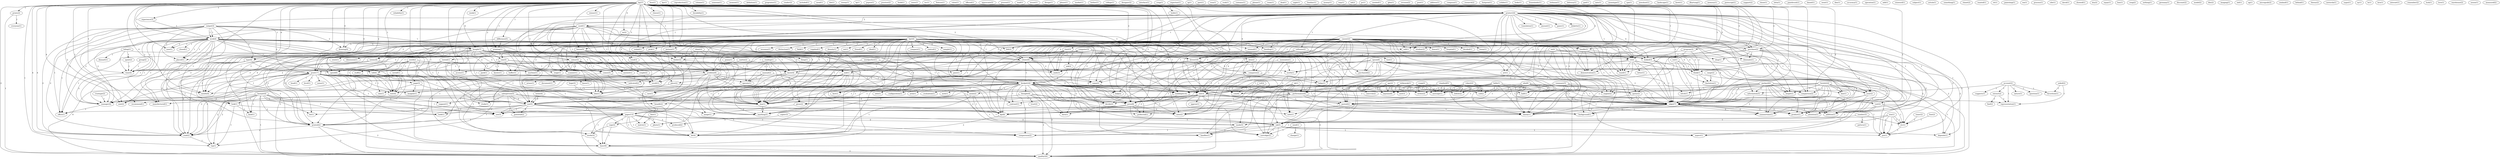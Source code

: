 digraph G {
  home [ label="home(4)" ];
  use [ label="use(3)" ];
  use [ label="use(5)" ];
  face [ label="face(1)" ];
  output [ label="output(3)" ];
  work [ label="work(2)" ];
  bought [ label="bought(7)" ];
  type [ label="type(4)" ];
  drawing [ label="drawing(4)" ];
  print [ label="print(17)" ];
  work [ label="work(4)" ];
  placed [ label="placed(1)" ];
  read [ label="read(1)" ];
  printed [ label="printed(2)" ];
  read [ label="read(2)" ];
  one [ label="one(3)" ];
  manager [ label="manager(4)" ];
  size [ label="size(2)" ];
  office [ label="office(1)" ];
  bjs [ label="bjs(1)" ];
  salesperson [ label="salesperson(5)" ];
  potential [ label="potential(2)" ];
  suppost [ label="suppost(1)" ];
  recommend [ label="recommend(1)" ];
  buy [ label="buy(3)" ];
  study [ label="study(1)" ];
  benefit [ label="benefit(2)" ];
  buy [ label="buy(1)" ];
  reproduction [ label="reproduction(1)" ];
  number [ label="number(3)" ];
  pattern [ label="pattern(1)" ];
  comparision [ label="comparision(2)" ];
  etc [ label="etc(1)" ];
  volume [ label="volume(1)" ];
  someone [ label="someone(1)" ];
  moment [ label="moment(1)" ];
  definition [ label="definition(1)" ];
  proprinter [ label="proprinter(1)" ];
  render [ label="render(2)" ];
  included [ label="included(1)" ];
  luling [ label="luling(1)" ];
  dmmatt [ label="dmmatt(1)" ];
  spent [ label="spent(2)" ];
  time [ label="time(4)" ];
  com [ label="com(6)" ];
  meal [ label="meal(1)" ];
  witkowski [ label="witkowski(1)" ];
  maccvm [ label="maccvm(2)" ];
  csd [ label="csd(2)" ];
  mot [ label="mot(3)" ];
  fellow [ label="fellow(2)" ];
  kayman [ label="kayman(6)" ];
  message [ label="message(1)" ];
  writes [ label="writes(2)" ];
  closed [ label="closed(1)" ];
  tell [ label="tell(4)" ];
  year [ label="year(2)" ];
  case [ label="case(1)" ];
  dpi [ label="dpi(8)" ];
  bit [ label="bit(4)" ];
  manufactured [ label="manufactured(1)" ];
  month [ label="month(4)" ];
  dot [ label="dot(1)" ];
  bj [ label="bj(27)" ];
  reliability [ label="reliability(1)" ];
  printer [ label="printer(24)" ];
  program [ label="program(3)" ];
  experience [ label="experience(3)" ];
  start [ label="start(3)" ];
  week [ label="week(1)" ];
  difference [ label="difference(5)" ];
  haven [ label="haven(5)" ];
  printing [ label="printing(1)" ];
  ram [ label="ram(5)" ];
  pick [ label="pick(1)" ];
  picture [ label="picture(1)" ];
  winner [ label="winner(1)" ];
  seems [ label="seems(4)" ];
  query [ label="query(2)" ];
  purchase [ label="purchase(2)" ];
  sell [ label="sell(1)" ];
  looked [ label="looked(3)" ];
  wisdom [ label="wisdom(2)" ];
  prints [ label="prints(2)" ];
  choice [ label="choice(1)" ];
  look [ label="look(1)" ];
  handle [ label="handle(2)" ];
  ve [ label="ve(2)" ];
  problem [ label="problem(6)" ];
  durability [ label="durability(1)" ];
  speed [ label="speed(6)" ];
  deskjet [ label="deskjet(24)" ];
  half [ label="half(1)" ];
  help [ label="help(2)" ];
  performance [ label="performance(4)" ];
  top [ label="top(1)" ];
  care [ label="care(1)" ];
  holds [ label="holds(1)" ];
  inkjet [ label="inkjet(1)" ];
  think [ label="think(1)" ];
  tryed [ label="tryed(1)" ];
  comparison [ label="comparison(2)" ];
  ex [ label="ex(2)" ];
  demonstration [ label="demonstration(1)" ];
  couple [ label="couple(2)" ];
  inkjet [ label="inkjet(7)" ];
  background [ label="background(1)" ];
  rebate [ label="rebate(6)" ];
  ended [ label="ended(1)" ];
  price [ label="price(8)" ];
  preferred [ label="preferred(1)" ];
  feeder [ label="feeder(2)" ];
  posted [ label="posted(2)" ];
  ends [ label="ends(3)" ];
  family [ label="family(1)" ];
  decide [ label="decide(2)" ];
  ratio [ label="ratio(2)" ];
  anything [ label="anything(3)" ];
  see [ label="see(3)" ];
  quality [ label="quality(20)" ];
  copier [ label="copier(3)" ];
  produced [ label="produced(2)" ];
  mode [ label="mode(5)" ];
  weeny [ label="weeny(1)" ];
  lq [ label="lq(1)" ];
  used [ label="used(1)" ];
  translation [ label="translation(1)" ];
  amount [ label="amount(1)" ];
  software [ label="software(2)" ];
  panic [ label="panic(1)" ];
  diskette [ label="diskette(1)" ];
  indicated [ label="indicated(2)" ];
  line [ label="line(1)" ];
  driver [ label="driver(10)" ];
  paper [ label="paper(13)" ];
  felt [ label="felt(2)" ];
  compares [ label="compares(2)" ];
  helps [ label="helps(1)" ];
  comes [ label="comes(5)" ];
  summertime [ label="summertime(1)" ];
  worth [ label="worth(1)" ];
  ink [ label="ink(5)" ];
  handles [ label="handles(1)" ];
  attention [ label="attention(1)" ];
  act [ label="act(1)" ];
  came [ label="came(2)" ];
  addition [ label="addition(1)" ];
  put [ label="put(1)" ];
  product [ label="product(1)" ];
  laser [ label="laser(6)" ];
  don [ label="don(1)" ];
  pspice [ label="pspice(1)" ];
  practice [ label="practice(2)" ];
  build [ label="build(1)" ];
  news [ label="news(1)" ];
  inc [ label="inc(1)" ];
  feature [ label="feature(1)" ];
  value [ label="value(1)" ];
  peasy [ label="peasy(1)" ];
  operate [ label="operate(1)" ];
  offered [ label="offered(1)" ];
  appreciate [ label="appreciate(2)" ];
  present [ label="present(1)" ];
  tried [ label="tried(3)" ];
  information [ label="information(3)" ];
  buffer [ label="buffer(1)" ];
  thing [ label="thing(1)" ];
  colour [ label="colour(3)" ];
  bubblejet [ label="bubblejet(14)" ];
  earnest [ label="earnest(1)" ];
  result [ label="result(1)" ];
  mail [ label="mail(1)" ];
  packard [ label="packard(4)" ];
  witch [ label="witch(1)" ];
  forget [ label="forget(1)" ];
  engine [ label="engine(2)" ];
  invest [ label="invest(1)" ];
  design [ label="design(1)" ];
  please [ label="please(1)" ];
  market [ label="market(1)" ];
  edu [ label="edu(6)" ];
  bother [ label="bother(1)" ];
  account [ label="account(2)" ];
  question [ label="question(1)" ];
  suggests [ label="suggests(1)" ];
  extract [ label="extract(2)" ];
  nature [ label="nature(1)" ];
  representation [ label="representation(1)" ];
  favoritism [ label="favoritism(1)" ];
  college [ label="college(1)" ];
  designer [ label="designer(2)" ];
  interface [ label="interface(1)" ];
  crisp [ label="crisp(1)" ];
  expertise [ label="expertise(1)" ];
  nj [ label="nj(1)" ];
  part [ label="part(1)" ];
  end [ label="end(1)" ];
  re [ label="re(2)" ];
  shop [ label="shop(1)" ];
  dominate [ label="dominate(1)" ];
  aspect [ label="aspect(1)" ];
  depends [ label="depends(1)" ];
  won [ label="won(1)" ];
  rock [ label="rock(1)" ];
  lot [ label="lot(1)" ];
  hold [ label="hold(1)" ];
  contains [ label="contains(1)" ];
  sheet [ label="sheet(2)" ];
  end [ label="end(1)" ];
  tested [ label="tested(1)" ];
  stuff [ label="stuff(2)" ];
  text [ label="text(4)" ];
  know [ label="know(4)" ];
  phone [ label="phone(1)" ];
  knows [ label="knows(1)" ];
  pack [ label="pack(1)" ];
  room [ label="room(1)" ];
  dimension [ label="dimension(1)" ];
  store [ label="store(1)" ];
  scanner [ label="scanner(1)" ];
  machine [ label="machine(1)" ];
  stage [ label="stage(1)" ];
  deal [ label="deal(1)" ];
  night [ label="night(1)" ];
  heather [ label="heather(1)" ];
  money [ label="money(1)" ];
  way [ label="way(1)" ];
  iid [ label="iid(2)" ];
  hp [ label="hp(24)" ];
  compare [ label="compare(1)" ];
  control [ label="control(1)" ];
  sample [ label="sample(1)" ];
  idea [ label="idea(2)" ];
  assumes [ label="assumes(1)" ];
  distinction [ label="distinction(1)" ];
  field [ label="field(1)" ];
  supplied [ label="supplied(1)" ];
  density [ label="density(1)" ];
  knew [ label="knew(1)" ];
  pass [ label="pass(1)" ];
  set [ label="set(1)" ];
  purchased [ label="purchased(2)" ];
  place [ label="place(2)" ];
  friend [ label="friend(1)" ];
  seemed [ label="seemed(1)" ];
  banding [ label="banding(1)" ];
  copy [ label="copy(2)" ];
  contrast [ label="contrast(1)" ];
  fact [ label="fact(1)" ];
  ideal [ label="ideal(1)" ];
  photo [ label="photo(1)" ];
  gives [ label="gives(2)" ];
  kind [ label="kind(1)" ];
  test [ label="test(1)" ];
  computer [ label="computer(3)" ];
  ask [ label="ask(2)" ];
  image [ label="image(1)" ];
  summary [ label="summary(3)" ];
  pc [ label="pc(1)" ];
  needed [ label="needed(1)" ];
  word [ label="word(2)" ];
  install [ label="install(1)" ];
  works [ label="works(3)" ];
  glen [ label="glen(1)" ];
  revision [ label="revision(2)" ];
  post [ label="post(1)" ];
  address [ label="address(1)" ];
  compusa [ label="compusa(1)" ];
  research [ label="research(2)" ];
  access [ label="access(1)" ];
  footprint [ label="footprint(1)" ];
  toner [ label="toner(2)" ];
  schbbs [ label="schbbs(1)" ];
  looks [ label="looks(1)" ];
  frauenhofer [ label="frauenhofer(1)" ];
  stehman [ label="stehman(1)" ];
  delivery [ label="delivery(1)" ];
  god [ label="god(1)" ];
  eats [ label="eats(1)" ];
  monotype [ label="monotype(1)" ];
  head [ label="head(1)" ];
  level [ label="level(1)" ];
  noise [ label="noise(1)" ];
  imagine [ label="imagine(1)" ];
  canon [ label="canon(22)" ];
  doesn [ label="doesn(1)" ];
  isn [ label="isn(1)" ];
  hospital [ label="hospital(1)" ];
  decided [ label="decided(1)" ];
  teeny [ label="teeny(1)" ];
  need [ label="need(1)" ];
  change [ label="change(1)" ];
  cartridge [ label="cartridge(3)" ];
  cpa [ label="cpa(1)" ];
  cost [ label="cost(1)" ];
  cost [ label="cost(2)" ];
  page [ label="page(3)" ];
  reading [ label="reading(1)" ];
  manual [ label="manual(2)" ];
  newshost [ label="newshost(1)" ];
  landscape [ label="landscape(1)" ];
  hewlett [ label="hewlett(4)" ];
  fine [ label="fine(1)" ];
  matrix [ label="matrix(1)" ];
  brett [ label="brett(1)" ];
  dhartung [ label="dhartung(1)" ];
  memory [ label="memory(1)" ];
  postscript [ label="postscript(1)" ];
  support [ label="support(2)" ];
  mono [ label="mono(2)" ];
  chose [ label="chose(1)" ];
  lotta [ label="lotta(1)" ];
  monsanto [ label="monsanto(1)" ];
  everyone [ label="everyone(1)" ];
  laserjet [ label="laserjet(4)" ];
  paintbrush [ label="paintbrush(1)" ];
  daniel [ label="daniel(1)" ];
  went [ label="went(1)" ];
  ibm [ label="ibm(1)" ];
  accuracy [ label="accuracy(1)" ];
  find [ label="find(2)" ];
  craig [ label="craig(2)" ];
  letter [ label="letter(1)" ];
  win [ label="win(2)" ];
  document [ label="document(1)" ];
  arises [ label="arises(1)" ];
  limitation [ label="limitation(1)" ];
  operation [ label="operation(1)" ];
  add [ label="add(1)" ];
  rate [ label="rate(1)" ];
  configuration [ label="configuration(1)" ];
  area [ label="area(1)" ];
  evaluation [ label="evaluation(1)" ];
  inch [ label="inch(1)" ];
  thought [ label="thought(4)" ];
  thru [ label="thru(1)" ];
  sets [ label="sets(1)" ];
  winword [ label="winword(1)" ];
  subject [ label="subject(1)" ];
  article [ label="article(1)" ];
  hello [ label="hello(1)" ];
  something [ label="something(1)" ];
  chinet [ label="chinet(2)" ];
  wanted [ label="wanted(1)" ];
  rit [ label="rit(1)" ];
  paintshop [ label="paintshop(1)" ];
  wa [ label="wa(1)" ];
  process [ label="process(1)" ];
  cdw [ label="cdw(1)" ];
  david [ label="david(1)" ];
  showed [ label="showed(1)" ];
  uk [ label="uk(1)" ];
  note [ label="note(1)" ];
  wordperfect [ label="wordperfect(1)" ];
  font [ label="font(2)" ];
  dry [ label="dry(2)" ];
  win [ label="win(1)" ];
  epson [ label="epson(6)" ];
  enjoy [ label="enjoy(1)" ];
  tvf [ label="tvf(3)" ];
  box [ label="box(1)" ];
  ceng [ label="ceng(2)" ];
  nothing [ label="nothing(1)" ];
  asked [ label="asked(2)" ];
  germany [ label="germany(1)" ];
  discount [ label="discount(2)" ];
  mattix [ label="mattix(2)" ];
  robert [ label="robert(2)" ];
  model [ label="model(2)" ];
  bbs [ label="bbs(2)" ];
  approx [ label="approx(1)" ];
  imaging [ label="imaging(1)" ];
  group [ label="group(2)" ];
  iiid [ label="iiid(1)" ];
  stanford [ label="stanford(5)" ];
  ag [ label="ag(1)" ];
  micrografx [ label="micrografx(2)" ];
  zealand [ label="zealand(1)" ];
  behind [ label="behind(1)" ];
  trust [ label="trust(2)" ];
  theory [ label="theory(2)" ];
  motorola [ label="motorola(1)" ];
  uk [ label="uk(1)" ];
  apr [ label="apr(2)" ];
  hope [ label="hope(3)" ];
  uupsi [ label="uupsi(1)" ];
  ny [ label="ny(1)" ];
  lx [ label="lx(1)" ];
  truetype [ label="truetype(2)" ];
  range [ label="range(2)" ];
  kris [ label="kris(1)" ];
  internet [ label="internet(1)" ];
  remember [ label="remember(2)" ];
  luck [ label="luck(1)" ];
  love [ label="love(1)" ];
  wordperfect [ label="wordperfect(1)" ];
  warehouse [ label="warehouse(2)" ];
  xenon [ label="xenon(1)" ];
  measured [ label="measured(2)" ];
  home -> use [ label="2" ];
  home -> use [ label="2" ];
  output -> work [ label="1" ];
  output -> bought [ label="1" ];
  output -> type [ label="2" ];
  output -> drawing [ label="2" ];
  output -> print [ label="2" ];
  output -> work [ label="1" ];
  output -> placed [ label="1" ];
  output -> read [ label="2" ];
  output -> printed [ label="2" ];
  output -> read [ label="2" ];
  output -> one [ label="1" ];
  output -> manager [ label="1" ];
  output -> size [ label="2" ];
  output -> office [ label="1" ];
  salesperson -> use [ label="2" ];
  salesperson -> potential [ label="2" ];
  salesperson -> suppost [ label="1" ];
  salesperson -> recommend [ label="1" ];
  salesperson -> use [ label="2" ];
  salesperson -> buy [ label="1" ];
  salesperson -> study [ label="1" ];
  salesperson -> benefit [ label="2" ];
  salesperson -> buy [ label="1" ];
  number -> pattern [ label="1" ];
  number -> comparision [ label="1" ];
  number -> etc [ label="1" ];
  luling -> dmmatt [ label="1" ];
  luling -> spent [ label="1" ];
  luling -> time [ label="1" ];
  luling -> com [ label="1" ];
  witkowski -> maccvm [ label="1" ];
  witkowski -> csd [ label="1" ];
  witkowski -> com [ label="1" ];
  witkowski -> mot [ label="1" ];
  witkowski -> fellow [ label="1" ];
  witkowski -> kayman [ label="1" ];
  witkowski -> message [ label="1" ];
  witkowski -> writes [ label="1" ];
  work -> closed [ label="1" ];
  work -> use [ label="1" ];
  work -> bought [ label="1" ];
  work -> tell [ label="1" ];
  work -> year [ label="1" ];
  work -> case [ label="1" ];
  work -> placed [ label="1" ];
  work -> one [ label="1" ];
  work -> time [ label="1" ];
  work -> use [ label="1" ];
  work -> dpi [ label="1" ];
  work -> bit [ label="1" ];
  work -> manufactured [ label="1" ];
  work -> month [ label="1" ];
  work -> manager [ label="1" ];
  work -> office [ label="1" ];
  bj -> reliability [ label="1" ];
  bj -> printer [ label="5" ];
  bj -> program [ label="2" ];
  bj -> experience [ label="1" ];
  bj -> start [ label="2" ];
  bj -> week [ label="1" ];
  bj -> difference [ label="1" ];
  bj -> haven [ label="1" ];
  bj -> use [ label="1" ];
  bj -> printing [ label="1" ];
  bj -> ram [ label="2" ];
  bj -> bought [ label="4" ];
  bj -> type [ label="4" ];
  bj -> pick [ label="1" ];
  bj -> picture [ label="1" ];
  bj -> winner [ label="1" ];
  bj -> drawing [ label="4" ];
  bj -> seems [ label="1" ];
  bj -> query [ label="1" ];
  bj -> print [ label="4" ];
  bj -> purchase [ label="2" ];
  bj -> work [ label="3" ];
  bj -> sell [ label="1" ];
  bj -> looked [ label="2" ];
  bj -> wisdom [ label="2" ];
  bj -> prints [ label="1" ];
  bj -> choice [ label="3" ];
  bj -> look [ label="1" ];
  bj -> suppost [ label="1" ];
  bj -> handle [ label="1" ];
  bj -> ve [ label="1" ];
  bj -> problem [ label="1" ];
  bj -> durability [ label="1" ];
  bj -> case [ label="1" ];
  bj -> speed [ label="2" ];
  bj -> deskjet [ label="1" ];
  bj -> half [ label="1" ];
  bj -> help [ label="2" ];
  bj -> performance [ label="2" ];
  bj -> read [ label="4" ];
  bj -> top [ label="1" ];
  bj -> care [ label="1" ];
  bj -> holds [ label="1" ];
  bj -> inkjet [ label="2" ];
  bj -> think [ label="3" ];
  bj -> tryed [ label="1" ];
  bj -> comparison [ label="1" ];
  bj -> ex [ label="4" ];
  bj -> demonstration [ label="1" ];
  bj -> couple [ label="1" ];
  bj -> inkjet [ label="2" ];
  bj -> background [ label="1" ];
  bj -> rebate [ label="2" ];
  bj -> printed [ label="5" ];
  bj -> read [ label="4" ];
  bj -> one [ label="3" ];
  bj -> ended [ label="1" ];
  bj -> price [ label="3" ];
  bj -> time [ label="1" ];
  bj -> preferred [ label="1" ];
  bj -> recommend [ label="1" ];
  bj -> feeder [ label="3" ];
  bj -> use [ label="1" ];
  bj -> posted [ label="1" ];
  bj -> ends [ label="3" ];
  bj -> family [ label="1" ];
  bj -> decide [ label="2" ];
  bj -> buy [ label="2" ];
  bj -> ratio [ label="1" ];
  bj -> anything [ label="2" ];
  bj -> month [ label="4" ];
  bj -> study [ label="1" ];
  bj -> size [ label="4" ];
  bj -> see [ label="1" ];
  bj -> quality [ label="2" ];
  bj -> buy [ label="2" ];
  copier -> produced [ label="2" ];
  copier -> mode [ label="2" ];
  printer -> used [ label="2" ];
  printer -> haven [ label="1" ];
  printer -> translation [ label="1" ];
  printer -> amount [ label="1" ];
  printer -> software [ label="1" ];
  printer -> panic [ label="1" ];
  printer -> diskette [ label="1" ];
  printer -> indicated [ label="2" ];
  printer -> purchase [ label="2" ];
  printer -> looked [ label="4" ];
  printer -> line [ label="1" ];
  printer -> driver [ label="4" ];
  printer -> year [ label="1" ];
  printer -> paper [ label="2" ];
  printer -> ve [ label="1" ];
  printer -> felt [ label="1" ];
  printer -> compares [ label="2" ];
  printer -> helps [ label="2" ];
  printer -> inkjet [ label="1" ];
  printer -> think [ label="4" ];
  printer -> couple [ label="1" ];
  printer -> comes [ label="1" ];
  printer -> inkjet [ label="1" ];
  printer -> summertime [ label="1" ];
  printer -> worth [ label="1" ];
  printer -> one [ label="2" ];
  printer -> price [ label="4" ];
  printer -> ink [ label="1" ];
  printer -> handles [ label="1" ];
  printer -> attention [ label="1" ];
  printer -> act [ label="1" ];
  printer -> ends [ label="4" ];
  printer -> came [ label="1" ];
  printer -> addition [ label="1" ];
  printer -> put [ label="1" ];
  printer -> manager [ label="2" ];
  printer -> product [ label="1" ];
  printer -> laser [ label="1" ];
  printer -> don [ label="2" ];
  printer -> quality [ label="1" ];
  program -> looked [ label="2" ];
  program -> think [ label="2" ];
  program -> ends [ label="2" ];
  experience -> work [ label="1" ];
  start -> peasy [ label="1" ];
  start -> looked [ label="2" ];
  start -> think [ label="2" ];
  start -> rebate [ label="2" ];
  start -> price [ label="2" ];
  start -> ends [ label="2" ];
  start -> operate [ label="1" ];
  used -> tried [ label="1" ];
  used -> information [ label="1" ];
  used -> buffer [ label="1" ];
  used -> thing [ label="1" ];
  used -> tell [ label="1" ];
  used -> work [ label="1" ];
  used -> colour [ label="1" ];
  used -> couple [ label="1" ];
  used -> bubblejet [ label="1" ];
  used -> earnest [ label="1" ];
  used -> result [ label="1" ];
  used -> dpi [ label="2" ];
  used -> bit [ label="1" ];
  used -> manufactured [ label="1" ];
  used -> manager [ label="2" ];
  packard -> information [ label="2" ];
  packard -> witch [ label="1" ];
  packard -> line [ label="1" ];
  packard -> year [ label="1" ];
  packard -> forget [ label="1" ];
  packard -> inkjet [ label="1" ];
  packard -> comparison [ label="1" ];
  packard -> inkjet [ label="1" ];
  packard -> summertime [ label="1" ];
  packard -> bubblejet [ label="1" ];
  packard -> attention [ label="1" ];
  packard -> addition [ label="1" ];
  packard -> dpi [ label="2" ];
  packard -> engine [ label="1" ];
  packard -> product [ label="1" ];
  difference -> printing [ label="1" ];
  difference -> rebate [ label="1" ];
  difference -> quality [ label="1" ];
  edu -> query [ label="1" ];
  edu -> half [ label="1" ];
  edu -> csd [ label="2" ];
  edu -> inkjet [ label="1" ];
  edu -> inkjet [ label="1" ];
  edu -> one [ label="1" ];
  edu -> posted [ label="1" ];
  edu -> fellow [ label="2" ];
  edu -> family [ label="1" ];
  edu -> kayman [ label="3" ];
  edu -> message [ label="2" ];
  edu -> writes [ label="2" ];
  account -> information [ label="1" ];
  account -> question [ label="1" ];
  account -> suggests [ label="1" ];
  account -> extract [ label="1" ];
  account -> nature [ label="1" ];
  account -> representation [ label="1" ];
  account -> favoritism [ label="1" ];
  end -> use [ label="1" ];
  end -> deskjet [ label="1" ];
  end -> use [ label="1" ];
  end -> buy [ label="1" ];
  end -> buy [ label="1" ];
  re -> shop [ label="2" ];
  re -> driver [ label="1" ];
  re -> dominate [ label="2" ];
  re -> comes [ label="1" ];
  re -> ink [ label="2" ];
  re -> aspect [ label="2" ];
  re -> depends [ label="2" ];
  haven -> tried [ label="3" ];
  haven -> thing [ label="1" ];
  haven -> seems [ label="1" ];
  haven -> colour [ label="1" ];
  haven -> driver [ label="1" ];
  haven -> performance [ label="1" ];
  haven -> couple [ label="1" ];
  haven -> earnest [ label="1" ];
  haven -> result [ label="1" ];
  haven -> anything [ label="1" ];
  use -> potential [ label="4" ];
  use -> paper [ label="1" ];
  use -> lot [ label="1" ];
  use -> ink [ label="1" ];
  use -> comparision [ label="1" ];
  use -> bit [ label="1" ];
  use -> hold [ label="1" ];
  use -> see [ label="1" ];
  tried -> couple [ label="1" ];
  tried -> result [ label="1" ];
  sheet -> deskjet [ label="1" ];
  sheet -> feeder [ label="1" ];
  sheet -> end [ label="1" ];
  sheet -> use [ label="1" ];
  printing -> ram [ label="2" ];
  printing -> tested [ label="1" ];
  printing -> driver [ label="1" ];
  printing -> paper [ label="2" ];
  printing -> ve [ label="1" ];
  printing -> stuff [ label="1" ];
  printing -> problem [ label="1" ];
  printing -> speed [ label="3" ];
  printing -> text [ label="1" ];
  printing -> handles [ label="1" ];
  printing -> know [ label="1" ];
  printing -> bit [ label="1" ];
  printing -> don [ label="1" ];
  printing -> quality [ label="3" ];
  ram -> buffer [ label="1" ];
  ram -> problem [ label="1" ];
  ram -> speed [ label="1" ];
  ram -> knows [ label="1" ];
  ram -> pack [ label="1" ];
  ram -> buy [ label="1" ];
  ram -> buy [ label="1" ];
  information -> representation [ label="1" ];
  information -> dpi [ label="2" ];
  bought -> dimension [ label="2" ];
  bought -> colour [ label="2" ];
  bought -> looked [ label="4" ];
  bought -> store [ label="1" ];
  bought -> scanner [ label="2" ];
  bought -> placed [ label="1" ];
  bought -> machine [ label="2" ];
  bought -> think [ label="4" ];
  bought -> couple [ label="1" ];
  bought -> rebate [ label="4" ];
  bought -> price [ label="5" ];
  bought -> ends [ label="4" ];
  bought -> month [ label="4" ];
  bought -> stage [ label="2" ];
  bought -> office [ label="1" ];
  hp -> type [ label="3" ];
  hp -> compare [ label="1" ];
  hp -> pick [ label="1" ];
  hp -> picture [ label="1" ];
  hp -> control [ label="1" ];
  hp -> sample [ label="2" ];
  hp -> drawing [ label="2" ];
  hp -> witch [ label="1" ];
  hp -> seems [ label="1" ];
  hp -> idea [ label="1" ];
  hp -> query [ label="1" ];
  hp -> print [ label="5" ];
  hp -> purchase [ label="2" ];
  hp -> assumes [ label="1" ];
  hp -> sell [ label="1" ];
  hp -> distinction [ label="1" ];
  hp -> wisdom [ label="2" ];
  hp -> field [ label="1" ];
  hp -> driver [ label="3" ];
  hp -> look [ label="3" ];
  hp -> forget [ label="1" ];
  hp -> supplied [ label="2" ];
  hp -> density [ label="1" ];
  hp -> paper [ label="2" ];
  hp -> handle [ label="1" ];
  hp -> ve [ label="1" ];
  hp -> felt [ label="1" ];
  hp -> problem [ label="1" ];
  hp -> knew [ label="2" ];
  hp -> speed [ label="2" ];
  hp -> deskjet [ label="1" ];
  hp -> half [ label="1" ];
  hp -> pass [ label="1" ];
  hp -> help [ label="2" ];
  hp -> performance [ label="1" ];
  hp -> read [ label="2" ];
  hp -> top [ label="1" ];
  hp -> care [ label="1" ];
  hp -> set [ label="1" ];
  hp -> inkjet [ label="1" ];
  hp -> tryed [ label="1" ];
  hp -> mode [ label="2" ];
  hp -> purchased [ label="1" ];
  hp -> demonstration [ label="1" ];
  hp -> comes [ label="1" ];
  hp -> place [ label="1" ];
  hp -> inkjet [ label="1" ];
  hp -> rebate [ label="1" ];
  hp -> printed [ label="3" ];
  hp -> friend [ label="1" ];
  hp -> read [ label="2" ];
  hp -> seemed [ label="1" ];
  hp -> banding [ label="1" ];
  hp -> one [ label="5" ];
  hp -> ended [ label="1" ];
  hp -> price [ label="2" ];
  hp -> ink [ label="1" ];
  hp -> bubblejet [ label="1" ];
  hp -> copy [ label="1" ];
  hp -> contrast [ label="1" ];
  hp -> use [ label="1" ];
  hp -> posted [ label="1" ];
  hp -> family [ label="1" ];
  hp -> fact [ label="1" ];
  hp -> decide [ label="2" ];
  hp -> etc [ label="2" ];
  hp -> know [ label="1" ];
  hp -> came [ label="1" ];
  hp -> ideal [ label="1" ];
  hp -> photo [ label="1" ];
  hp -> buy [ label="1" ];
  hp -> dpi [ label="2" ];
  hp -> ratio [ label="1" ];
  hp -> engine [ label="1" ];
  hp -> anything [ label="2" ];
  hp -> put [ label="3" ];
  hp -> kayman [ label="1" ];
  hp -> manager [ label="1" ];
  hp -> gives [ label="1" ];
  hp -> size [ label="2" ];
  hp -> don [ label="1" ];
  hp -> see [ label="1" ];
  hp -> quality [ label="2" ];
  hp -> kind [ label="1" ];
  hp -> buy [ label="1" ];
  software -> test [ label="1" ];
  software -> driver [ label="1" ];
  software -> comparision [ label="1" ];
  computer -> ask [ label="1" ];
  computer -> looked [ label="2" ];
  computer -> think [ label="2" ];
  computer -> rebate [ label="2" ];
  computer -> price [ label="2" ];
  computer -> ends [ label="2" ];
  computer -> month [ label="2" ];
  type -> print [ label="2" ];
  type -> look [ label="1" ];
  type -> read [ label="2" ];
  type -> printed [ label="3" ];
  type -> read [ label="2" ];
  type -> image [ label="1" ];
  summary -> query [ label="1" ];
  summary -> half [ label="1" ];
  summary -> inkjet [ label="1" ];
  summary -> inkjet [ label="1" ];
  summary -> one [ label="1" ];
  summary -> posted [ label="1" ];
  summary -> family [ label="1" ];
  summary -> kayman [ label="1" ];
  word -> install [ label="1" ];
  word -> print [ label="1" ];
  word -> stuff [ label="1" ];
  word -> text [ label="1" ];
  word -> know [ label="1" ];
  word -> works [ label="1" ];
  word -> don [ label="1" ];
  ask -> deskjet [ label="1" ];
  tested -> tell [ label="1" ];
  tested -> text [ label="1" ];
  tested -> access [ label="1" ];
  toner -> etc [ label="1" ];
  spent -> time [ label="1" ];
  seems -> print [ label="1" ];
  seems -> pass [ label="1" ];
  seems -> manager [ label="1" ];
  seems -> don [ label="1" ];
  idea -> compares [ label="1" ];
  idea -> performance [ label="1" ];
  idea -> price [ label="1" ];
  idea -> bubblejet [ label="1" ];
  idea -> ratio [ label="1" ];
  query -> inkjet [ label="1" ];
  query -> inkjet [ label="1" ];
  query -> family [ label="1" ];
  print -> indicated [ label="2" ];
  print -> head [ label="1" ];
  print -> lot [ label="1" ];
  print -> knew [ label="1" ];
  print -> read [ label="2" ];
  print -> level [ label="1" ];
  print -> place [ label="1" ];
  print -> noise [ label="1" ];
  print -> text [ label="1" ];
  print -> read [ label="2" ];
  print -> imagine [ label="1" ];
  print -> use [ label="1" ];
  print -> manager [ label="3" ];
  print -> hold [ label="1" ];
  print -> laser [ label="1" ];
  print -> see [ label="1" ];
  print -> quality [ label="6" ];
  canon -> purchase [ label="3" ];
  canon -> sell [ label="2" ];
  canon -> looked [ label="1" ];
  canon -> wisdom [ label="2" ];
  canon -> doesn [ label="1" ];
  canon -> driver [ label="1" ];
  canon -> forget [ label="2" ];
  canon -> handle [ label="2" ];
  canon -> ve [ label="2" ];
  canon -> felt [ label="2" ];
  canon -> isn [ label="1" ];
  canon -> deskjet [ label="1" ];
  canon -> compares [ label="1" ];
  canon -> half [ label="1" ];
  canon -> help [ label="2" ];
  canon -> performance [ label="1" ];
  canon -> helps [ label="1" ];
  canon -> inkjet [ label="2" ];
  canon -> tryed [ label="2" ];
  canon -> comparison [ label="1" ];
  canon -> purchased [ label="1" ];
  canon -> demonstration [ label="2" ];
  canon -> comes [ label="1" ];
  canon -> inkjet [ label="2" ];
  canon -> rebate [ label="4" ];
  canon -> printed [ label="2" ];
  canon -> seemed [ label="2" ];
  canon -> banding [ label="2" ];
  canon -> one [ label="4" ];
  canon -> price [ label="1" ];
  canon -> bubblejet [ label="2" ];
  canon -> feeder [ label="1" ];
  canon -> end [ label="2" ];
  canon -> hospital [ label="1" ];
  canon -> decided [ label="1" ];
  canon -> use [ label="2" ];
  canon -> posted [ label="1" ];
  canon -> teeny [ label="1" ];
  canon -> family [ label="1" ];
  canon -> decide [ label="2" ];
  canon -> know [ label="2" ];
  canon -> came [ label="1" ];
  canon -> buy [ label="1" ];
  canon -> dpi [ label="5" ];
  canon -> ratio [ label="1" ];
  canon -> bit [ label="1" ];
  canon -> engine [ label="2" ];
  canon -> anything [ label="1" ];
  canon -> kayman [ label="1" ];
  canon -> month [ label="1" ];
  canon -> don [ label="2" ];
  canon -> see [ label="2" ];
  canon -> quality [ label="2" ];
  canon -> buy [ label="1" ];
  need -> change [ label="1" ];
  need -> cartridge [ label="1" ];
  purchase -> shop [ label="2" ];
  purchase -> dominate [ label="2" ];
  purchase -> cost [ label="2" ];
  purchase -> rebate [ label="1" ];
  purchase -> ink [ label="2" ];
  purchase -> aspect [ label="2" ];
  purchase -> depends [ label="2" ];
  purchase -> cost [ label="2" ];
  tell -> page [ label="1" ];
  tell -> printed [ label="1" ];
  tell -> dpi [ label="1" ];
  tell -> bit [ label="1" ];
  tell -> laser [ label="2" ];
  reading -> problem [ label="1" ];
  reading -> manual [ label="1" ];
  reading -> know [ label="1" ];
  reading -> operate [ label="1" ];
  hewlett -> line [ label="1" ];
  hewlett -> year [ label="1" ];
  hewlett -> forget [ label="1" ];
  hewlett -> inkjet [ label="1" ];
  hewlett -> comparison [ label="1" ];
  hewlett -> inkjet [ label="1" ];
  hewlett -> summertime [ label="1" ];
  hewlett -> bubblejet [ label="1" ];
  hewlett -> attention [ label="1" ];
  hewlett -> addition [ label="1" ];
  hewlett -> dpi [ label="2" ];
  hewlett -> engine [ label="1" ];
  hewlett -> product [ label="1" ];
  fine -> matrix [ label="1" ];
  work -> year [ label="1" ];
  work -> case [ label="1" ];
  work -> placed [ label="1" ];
  work -> one [ label="1" ];
  work -> time [ label="1" ];
  work -> use [ label="1" ];
  work -> dpi [ label="1" ];
  work -> bit [ label="1" ];
  work -> manufactured [ label="1" ];
  work -> month [ label="1" ];
  work -> manager [ label="1" ];
  work -> office [ label="1" ];
  colour -> scanner [ label="2" ];
  colour -> machine [ label="2" ];
  colour -> couple [ label="1" ];
  colour -> mono [ label="1" ];
  colour -> earnest [ label="1" ];
  colour -> result [ label="1" ];
  colour -> stage [ label="2" ];
  colour -> cartridge [ label="1" ];
  looked -> inkjet [ label="1" ];
  looked -> think [ label="2" ];
  looked -> inkjet [ label="1" ];
  monsanto -> worth [ label="1" ];
  monsanto -> time [ label="1" ];
  monsanto -> com [ label="1" ];
  prints -> everyone [ label="1" ];
  prints -> quality [ label="1" ];
  laserjet -> look [ label="1" ];
  laserjet -> paper [ label="1" ];
  laserjet -> lot [ label="1" ];
  laserjet -> read [ label="2" ];
  laserjet -> printed [ label="2" ];
  laserjet -> read [ label="2" ];
  laserjet -> use [ label="1" ];
  laserjet -> size [ label="2" ];
  laserjet -> hold [ label="1" ];
  laserjet -> see [ label="1" ];
  laserjet -> quality [ label="1" ];
  laserjet -> kind [ label="1" ];
  driver -> compares [ label="2" ];
  driver -> pass [ label="1" ];
  driver -> helps [ label="2" ];
  driver -> comes [ label="2" ];
  driver -> one [ label="2" ];
  driver -> handles [ label="1" ];
  driver -> etc [ label="1" ];
  driver -> manager [ label="1" ];
  driver -> don [ label="2" ];
  year -> summertime [ label="1" ];
  year -> addition [ label="1" ];
  year -> product [ label="1" ];
  look -> paper [ label="1" ];
  look -> top [ label="1" ];
  look -> kind [ label="1" ];
  extract -> representation [ label="1" ];
  extract -> find [ label="1" ];
  paper -> matrix [ label="1" ];
  paper -> produced [ label="2" ];
  paper -> mode [ label="2" ];
  paper -> printed [ label="1" ];
  paper -> ink [ label="1" ];
  paper -> copy [ label="3" ];
  paper -> comparision [ label="1" ];
  paper -> works [ label="1" ];
  paper -> photo [ label="3" ];
  paper -> bit [ label="1" ];
  paper -> laser [ label="1" ];
  paper -> quality [ label="6" ];
  handle -> ve [ label="1" ];
  handle -> tryed [ label="1" ];
  handle -> demonstration [ label="1" ];
  handle -> printed [ label="1" ];
  handle -> one [ label="1" ];
  handle -> quality [ label="1" ];
  craig -> csd [ label="1" ];
  craig -> com [ label="1" ];
  craig -> mot [ label="1" ];
  craig -> fellow [ label="1" ];
  craig -> kayman [ label="1" ];
  craig -> message [ label="1" ];
  craig -> writes [ label="1" ];
  ve -> letter [ label="2" ];
  ve -> inkjet [ label="2" ];
  ve -> tryed [ label="1" ];
  ve -> demonstration [ label="1" ];
  ve -> inkjet [ label="2" ];
  ve -> printed [ label="1" ];
  ve -> one [ label="1" ];
  ve -> quality [ label="1" ];
  stuff -> text [ label="1" ];
  felt -> rebate [ label="1" ];
  win -> mode [ label="1" ];
  win -> etc [ label="1" ];
  win -> put [ label="1" ];
  problem -> deskjet [ label="1" ];
  problem -> top [ label="1" ];
  problem -> care [ label="1" ];
  problem -> document [ label="1" ];
  problem -> text [ label="1" ];
  problem -> handles [ label="2" ];
  problem -> buy [ label="1" ];
  problem -> arises [ label="1" ];
  problem -> anything [ label="1" ];
  problem -> operate [ label="1" ];
  problem -> buy [ label="1" ];
  isn -> inkjet [ label="1" ];
  isn -> think [ label="1" ];
  isn -> inkjet [ label="1" ];
  isn -> limitation [ label="1" ];
  speed -> page [ label="1" ];
  speed -> text [ label="1" ];
  speed -> don [ label="1" ];
  speed -> rate [ label="1" ];
  speed -> quality [ label="1" ];
  deskjet -> half [ label="1" ];
  deskjet -> help [ label="2" ];
  deskjet -> performance [ label="1" ];
  deskjet -> top [ label="1" ];
  deskjet -> care [ label="1" ];
  deskjet -> configuration [ label="1" ];
  deskjet -> inkjet [ label="2" ];
  deskjet -> comparison [ label="1" ];
  deskjet -> cost [ label="1" ];
  deskjet -> area [ label="1" ];
  deskjet -> inkjet [ label="2" ];
  deskjet -> evaluation [ label="1" ];
  deskjet -> background [ label="1" ];
  deskjet -> rebate [ label="1" ];
  deskjet -> text [ label="1" ];
  deskjet -> one [ label="2" ];
  deskjet -> price [ label="2" ];
  deskjet -> ink [ label="2" ];
  deskjet -> bubblejet [ label="1" ];
  deskjet -> preferred [ label="1" ];
  deskjet -> inch [ label="1" ];
  deskjet -> thought [ label="1" ];
  deskjet -> contrast [ label="1" ];
  deskjet -> use [ label="2" ];
  deskjet -> posted [ label="1" ];
  deskjet -> comparision [ label="1" ];
  deskjet -> family [ label="1" ];
  deskjet -> fact [ label="1" ];
  deskjet -> decide [ label="2" ];
  deskjet -> buy [ label="1" ];
  deskjet -> dpi [ label="2" ];
  deskjet -> ratio [ label="1" ];
  deskjet -> bit [ label="1" ];
  deskjet -> thru [ label="1" ];
  deskjet -> engine [ label="1" ];
  deskjet -> anything [ label="1" ];
  deskjet -> put [ label="1" ];
  deskjet -> kayman [ label="1" ];
  deskjet -> month [ label="1" ];
  deskjet -> gives [ label="1" ];
  deskjet -> sets [ label="1" ];
  deskjet -> cost [ label="1" ];
  deskjet -> quality [ label="2" ];
  deskjet -> buy [ label="1" ];
  compares -> helps [ label="1" ];
  compares -> one [ label="1" ];
  hello -> csd [ label="1" ];
  hello -> inkjet [ label="1" ];
  hello -> inkjet [ label="1" ];
  hello -> one [ label="1" ];
  hello -> posted [ label="1" ];
  hello -> fellow [ label="2" ];
  hello -> family [ label="1" ];
  hello -> kayman [ label="2" ];
  hello -> message [ label="1" ];
  hello -> writes [ label="1" ];
  performance -> inkjet [ label="1" ];
  performance -> inkjet [ label="1" ];
  performance -> background [ label="1" ];
  performance -> price [ label="1" ];
  performance -> preferred [ label="1" ];
  performance -> ratio [ label="2" ];
  read -> top [ label="1" ];
  inkjet -> summertime [ label="2" ];
  inkjet -> background [ label="1" ];
  inkjet -> attention [ label="2" ];
  inkjet -> family [ label="1" ];
  inkjet -> addition [ label="2" ];
  inkjet -> product [ label="2" ];
  think -> inkjet [ label="1" ];
  think -> limitation [ label="1" ];
  think -> quality [ label="1" ];
  uk -> mono [ label="1" ];
  uk -> one [ label="1" ];
  uk -> use [ label="1" ];
  uk -> cartridge [ label="1" ];
  uk -> note [ label="1" ];
  wordperfect -> came [ label="1" ];
  wordperfect -> access [ label="1" ];
  font -> etc [ label="1" ];
  win -> mode [ label="1" ];
  win -> etc [ label="1" ];
  win -> put [ label="1" ];
  epson -> purchased [ label="1" ];
  epson -> inkjet [ label="2" ];
  epson -> summertime [ label="1" ];
  epson -> worth [ label="1" ];
  epson -> price [ label="1" ];
  epson -> time [ label="1" ];
  epson -> bubblejet [ label="1" ];
  epson -> attention [ label="1" ];
  epson -> act [ label="1" ];
  epson -> ends [ label="1" ];
  epson -> addition [ label="1" ];
  epson -> dpi [ label="1" ];
  epson -> engine [ label="1" ];
  epson -> product [ label="1" ];
  mode -> handles [ label="1" ];
  ex -> feeder [ label="1" ];
  couple -> result [ label="1" ];
  cost -> ink [ label="1" ];
  cost -> aspect [ label="1" ];
  cost -> depends [ label="1" ];
  cost -> etc [ label="1" ];
  tvf -> com [ label="1" ];
  comes -> one [ label="2" ];
  comes -> manager [ label="1" ];
  comes -> don [ label="2" ];
  mono -> dpi [ label="1" ];
  mono -> bit [ label="1" ];
  mono -> manufactured [ label="1" ];
  mono -> cartridge [ label="1" ];
  place -> imagine [ label="1" ];
  place -> one [ label="1" ];
  inkjet -> summertime [ label="2" ];
  inkjet -> background [ label="1" ];
  inkjet -> attention [ label="2" ];
  inkjet -> family [ label="1" ];
  inkjet -> addition [ label="2" ];
  inkjet -> product [ label="2" ];
  manual -> printed [ label="1" ];
  manual -> gives [ label="1" ];
  manual -> operate [ label="1" ];
  manual -> image [ label="1" ];
  rebate -> price [ label="2" ];
  rebate -> end [ label="1" ];
  rebate -> ends [ label="2" ];
  rebate -> buy [ label="1" ];
  rebate -> thru [ label="1" ];
  rebate -> quality [ label="1" ];
  rebate -> buy [ label="1" ];
  asked -> representation [ label="1" ];
  asked -> favoritism [ label="1" ];
  page -> imagine [ label="1" ];
  page -> don [ label="1" ];
  page -> rate [ label="1" ];
  mattix -> worth [ label="1" ];
  mattix -> time [ label="1" ];
  robert -> one [ label="1" ];
  robert -> posted [ label="1" ];
  robert -> fellow [ label="1" ];
  robert -> family [ label="1" ];
  robert -> message [ label="1" ];
  robert -> writes [ label="1" ];
  printed -> read [ label="2" ];
  printed -> laser [ label="2" ];
  printed -> quality [ label="3" ];
  one -> ink [ label="1" ];
  one -> approx [ label="1" ];
  one -> contrast [ label="1" ];
  one -> posted [ label="1" ];
  one -> family [ label="1" ];
  one -> buy [ label="1" ];
  one -> anything [ label="1" ];
  one -> put [ label="1" ];
  one -> manager [ label="2" ];
  one -> gives [ label="1" ];
  one -> cartridge [ label="1" ];
  one -> office [ label="2" ];
  one -> quality [ label="2" ];
  one -> buy [ label="1" ];
  group -> time [ label="1" ];
  price -> preferred [ label="1" ];
  price -> dpi [ label="1" ];
  price -> ratio [ label="2" ];
  price -> thru [ label="1" ];
  price -> see [ label="1" ];
  price -> quality [ label="1" ];
  ink -> aspect [ label="1" ];
  ink -> comparision [ label="1" ];
  ink -> depends [ label="1" ];
  ink -> bit [ label="1" ];
  ink -> put [ label="1" ];
  ink -> laser [ label="1" ];
  ink -> cartridge [ label="1" ];
  time -> manager [ label="2" ];
  bubblejet -> decide [ label="2" ];
  bubblejet -> dpi [ label="3" ];
  bubblejet -> cost [ label="1" ];
  feeder -> end [ label="1" ];
  feeder -> use [ label="1" ];
  stanford -> posted [ label="1" ];
  stanford -> fellow [ label="2" ];
  stanford -> family [ label="1" ];
  stanford -> kayman [ label="3" ];
  stanford -> message [ label="2" ];
  stanford -> writes [ label="2" ];
  end -> use [ label="1" ];
  end -> buy [ label="1" ];
  end -> buy [ label="1" ];
  copy -> works [ label="1" ];
  copy -> laser [ label="1" ];
  thought -> use [ label="2" ];
  thought -> posted [ label="1" ];
  thought -> thru [ label="1" ];
  thought -> trust [ label="2" ];
  thought -> note [ label="1" ];
  thought -> benefit [ label="2" ];
  thought -> quality [ label="1" ];
  use -> comparision [ label="1" ];
  use -> bit [ label="1" ];
  use -> hold [ label="1" ];
  use -> see [ label="1" ];
  posted -> family [ label="1" ];
  posted -> note [ label="1" ];
  etc -> put [ label="1" ];
  know -> came [ label="1" ];
  know -> works [ label="1" ];
  know -> ratio [ label="1" ];
  know -> anything [ label="1" ];
  know -> don [ label="3" ];
  uk -> cartridge [ label="1" ];
  uk -> note [ label="1" ];
  apr -> dpi [ label="1" ];
  apr -> kayman [ label="1" ];
  apr -> message [ label="1" ];
  apr -> writes [ label="1" ];
  came -> ratio [ label="1" ];
  works -> laser [ label="1" ];
  buy -> anything [ label="2" ];
  dpi -> bit [ label="2" ];
  hope -> don [ label="1" ];
  truetype -> manager [ label="1" ];
  range -> limitation [ label="1" ];
  manager -> office [ label="1" ];
  gives -> image [ label="1" ];
  laser -> quality [ label="3" ];
}
